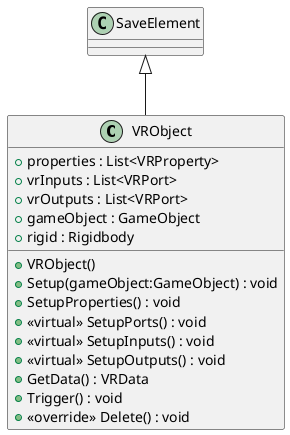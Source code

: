 @startuml
class VRObject {
    + properties : List<VRProperty>
    + vrInputs : List<VRPort>
    + vrOutputs : List<VRPort>
    + gameObject : GameObject
    + rigid : Rigidbody
    + VRObject()
    + Setup(gameObject:GameObject) : void
    + SetupProperties() : void
    + <<virtual>> SetupPorts() : void
    + <<virtual>> SetupInputs() : void
    + <<virtual>> SetupOutputs() : void
    + GetData() : VRData
    + Trigger() : void
    + <<override>> Delete() : void
}
SaveElement <|-- VRObject
@enduml
